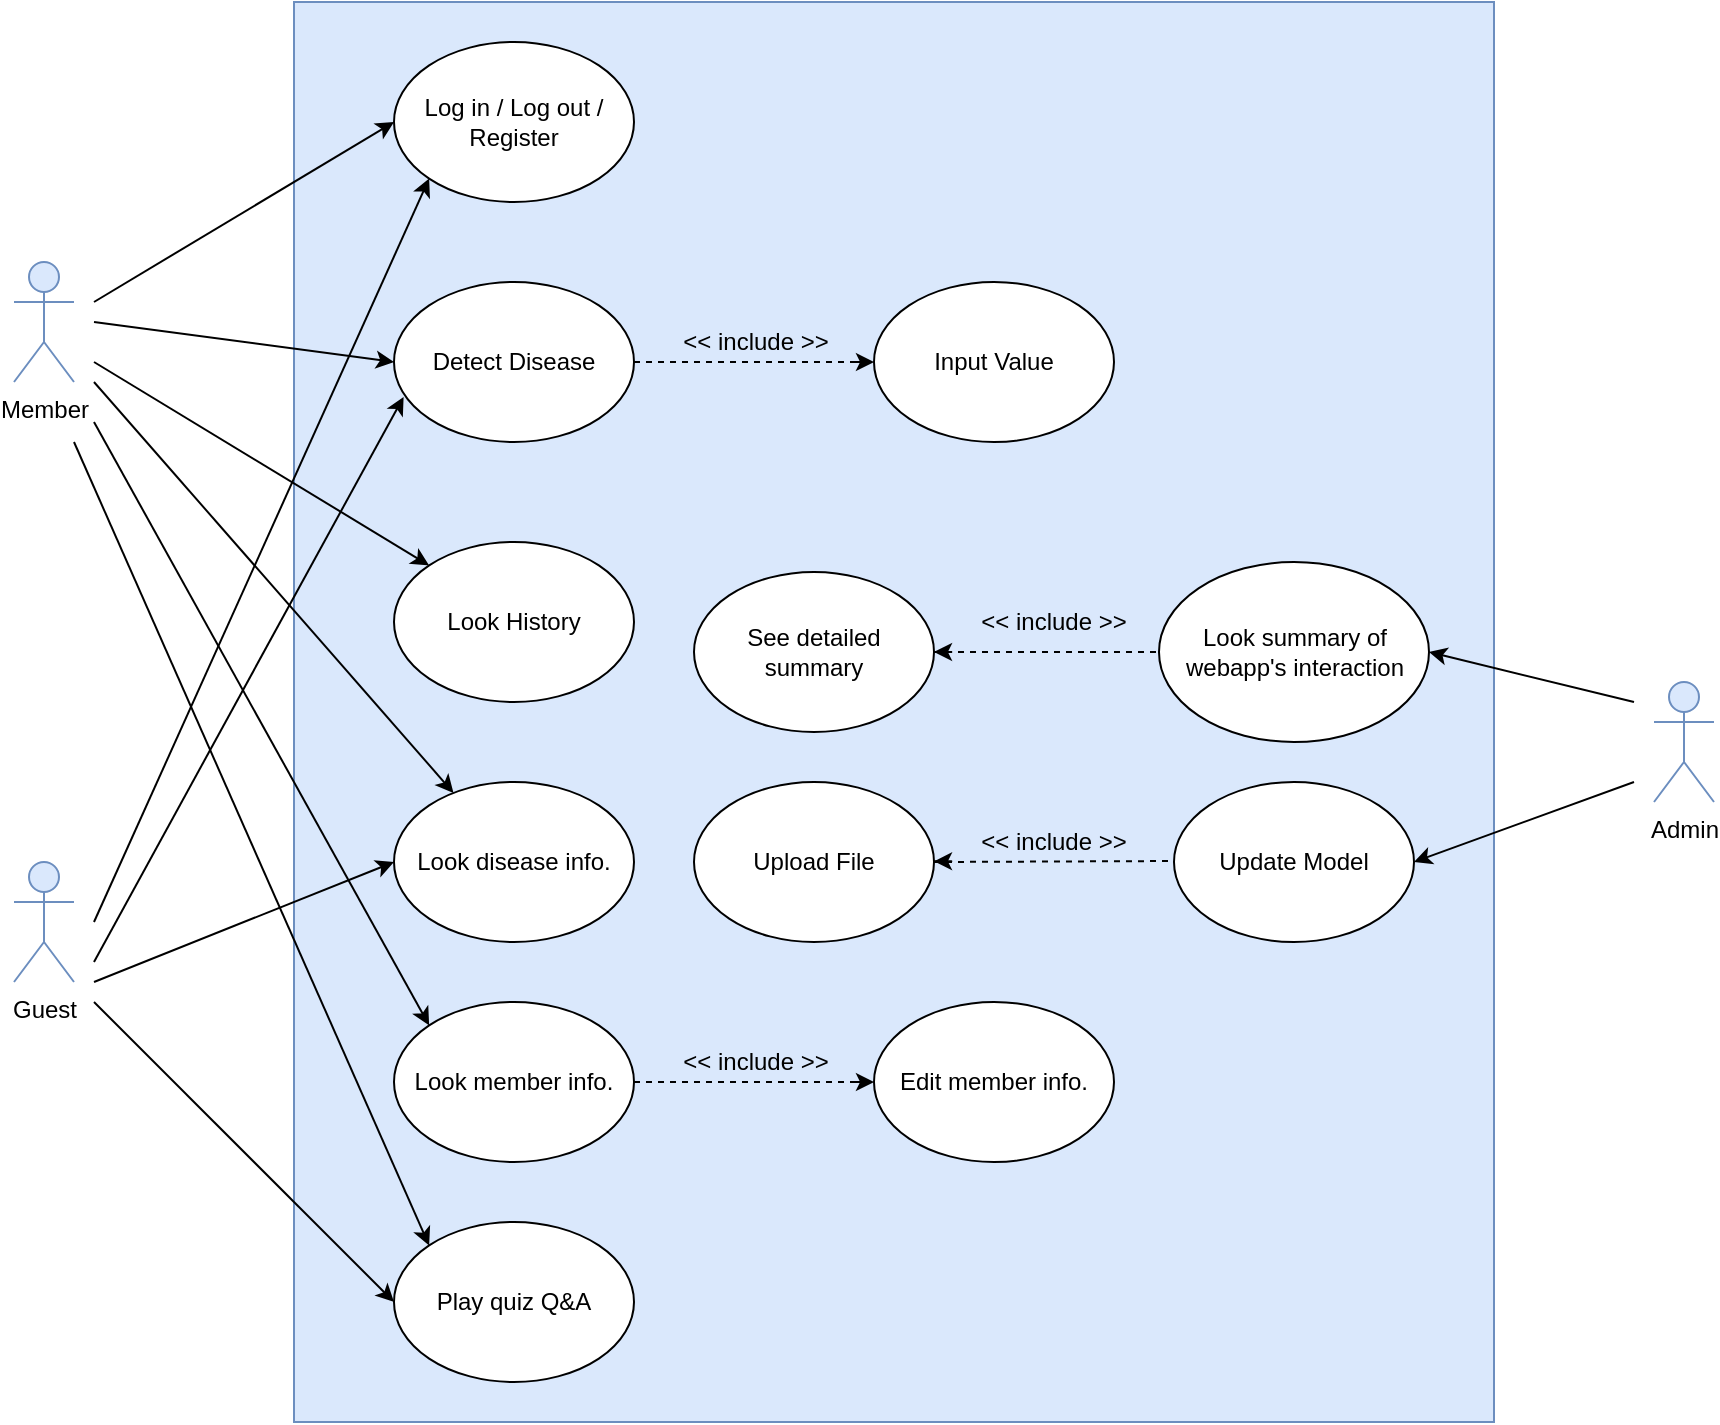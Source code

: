 <mxfile version="14.4.8" type="device"><diagram id="tSlyWHk9dFkd9M5hkpeC" name="Page-1"><mxGraphModel dx="1796" dy="1022" grid="1" gridSize="10" guides="1" tooltips="1" connect="1" arrows="1" fold="1" page="1" pageScale="1" pageWidth="850" pageHeight="1100" math="0" shadow="0"><root><mxCell id="0"/><mxCell id="1" parent="0"/><mxCell id="seCTtS2jxLT1A8KKKbuw-1" value="" style="rounded=0;whiteSpace=wrap;html=1;fillColor=#dae8fc;strokeColor=#6c8ebf;" parent="1" vertex="1"><mxGeometry x="230" y="20" width="600" height="710" as="geometry"/></mxCell><mxCell id="JcyoyZqio-qxxvz1tSk7-1" value="Member" style="shape=umlActor;verticalLabelPosition=bottom;verticalAlign=top;html=1;outlineConnect=0;fillColor=#dae8fc;strokeColor=#6c8ebf;" parent="1" vertex="1"><mxGeometry x="90" y="150" width="30" height="60" as="geometry"/></mxCell><mxCell id="JcyoyZqio-qxxvz1tSk7-2" value="Guest&lt;span style=&quot;color: rgba(0 , 0 , 0 , 0) ; font-family: monospace ; font-size: 0px&quot;&gt;%3CmxGraphModel%3E%3Croot%3E%3CmxCell%20id%3D%220%22%2F%3E%3CmxCell%20id%3D%221%22%20parent%3D%220%22%2F%3E%3CmxCell%20id%3D%222%22%20value%3D%22Member%22%20style%3D%22shape%3DumlActor%3BverticalLabelPosition%3Dbottom%3BverticalAlign%3Dtop%3Bhtml%3D1%3BoutlineConnect%3D0%3B%22%20vertex%3D%221%22%20parent%3D%221%22%3E%3CmxGeometry%20x%3D%22110%22%20y%3D%22110%22%20width%3D%2230%22%20height%3D%2260%22%20as%3D%22geometry%22%2F%3E%3C%2FmxCell%3E%3C%2Froot%3E%3C%2FmxGraphModel%3E&lt;/span&gt;" style="shape=umlActor;verticalLabelPosition=bottom;verticalAlign=top;html=1;outlineConnect=0;fillColor=#dae8fc;strokeColor=#6c8ebf;" parent="1" vertex="1"><mxGeometry x="90" y="450" width="30" height="60" as="geometry"/></mxCell><mxCell id="JcyoyZqio-qxxvz1tSk7-5" value="Log in / Log out / Register" style="ellipse;whiteSpace=wrap;html=1;" parent="1" vertex="1"><mxGeometry x="280" y="40" width="120" height="80" as="geometry"/></mxCell><mxCell id="JcyoyZqio-qxxvz1tSk7-8" value="Detect Disease" style="ellipse;whiteSpace=wrap;html=1;" parent="1" vertex="1"><mxGeometry x="280" y="160" width="120" height="80" as="geometry"/></mxCell><mxCell id="JcyoyZqio-qxxvz1tSk7-9" value="Look disease info." style="ellipse;whiteSpace=wrap;html=1;" parent="1" vertex="1"><mxGeometry x="280" y="410" width="120" height="80" as="geometry"/></mxCell><mxCell id="JcyoyZqio-qxxvz1tSk7-10" value="Play quiz Q&amp;amp;A" style="ellipse;whiteSpace=wrap;html=1;" parent="1" vertex="1"><mxGeometry x="280" y="630" width="120" height="80" as="geometry"/></mxCell><mxCell id="JcyoyZqio-qxxvz1tSk7-11" value="Look History" style="ellipse;whiteSpace=wrap;html=1;" parent="1" vertex="1"><mxGeometry x="280" y="290" width="120" height="80" as="geometry"/></mxCell><mxCell id="JcyoyZqio-qxxvz1tSk7-13" value="Look member info." style="ellipse;whiteSpace=wrap;html=1;" parent="1" vertex="1"><mxGeometry x="280" y="520" width="120" height="80" as="geometry"/></mxCell><mxCell id="JcyoyZqio-qxxvz1tSk7-24" value="" style="endArrow=classic;html=1;entryX=0;entryY=0.5;entryDx=0;entryDy=0;" parent="1" target="JcyoyZqio-qxxvz1tSk7-5" edge="1"><mxGeometry width="50" height="50" relative="1" as="geometry"><mxPoint x="130" y="170" as="sourcePoint"/><mxPoint x="180" y="120" as="targetPoint"/></mxGeometry></mxCell><mxCell id="JcyoyZqio-qxxvz1tSk7-26" value="" style="endArrow=classic;html=1;entryX=0;entryY=1;entryDx=0;entryDy=0;" parent="1" target="JcyoyZqio-qxxvz1tSk7-5" edge="1"><mxGeometry width="50" height="50" relative="1" as="geometry"><mxPoint x="130" y="480" as="sourcePoint"/><mxPoint x="170" y="440" as="targetPoint"/></mxGeometry></mxCell><mxCell id="JcyoyZqio-qxxvz1tSk7-27" value="" style="endArrow=classic;html=1;entryX=0.04;entryY=0.718;entryDx=0;entryDy=0;entryPerimeter=0;" parent="1" target="JcyoyZqio-qxxvz1tSk7-8" edge="1"><mxGeometry width="50" height="50" relative="1" as="geometry"><mxPoint x="130" y="500" as="sourcePoint"/><mxPoint x="180" y="460" as="targetPoint"/><Array as="points"/></mxGeometry></mxCell><mxCell id="JcyoyZqio-qxxvz1tSk7-28" value="" style="endArrow=classic;html=1;entryX=0;entryY=0.5;entryDx=0;entryDy=0;" parent="1" target="JcyoyZqio-qxxvz1tSk7-8" edge="1"><mxGeometry width="50" height="50" relative="1" as="geometry"><mxPoint x="130" y="180" as="sourcePoint"/><mxPoint x="180" y="170" as="targetPoint"/></mxGeometry></mxCell><mxCell id="JcyoyZqio-qxxvz1tSk7-29" value="" style="endArrow=classic;html=1;entryX=0;entryY=0;entryDx=0;entryDy=0;" parent="1" target="JcyoyZqio-qxxvz1tSk7-11" edge="1"><mxGeometry width="50" height="50" relative="1" as="geometry"><mxPoint x="130" y="200" as="sourcePoint"/><mxPoint x="170" y="240" as="targetPoint"/></mxGeometry></mxCell><mxCell id="JcyoyZqio-qxxvz1tSk7-30" value="" style="endArrow=classic;html=1;" parent="1" target="JcyoyZqio-qxxvz1tSk7-9" edge="1"><mxGeometry width="50" height="50" relative="1" as="geometry"><mxPoint x="130" y="210" as="sourcePoint"/><mxPoint x="170" y="240" as="targetPoint"/></mxGeometry></mxCell><mxCell id="JcyoyZqio-qxxvz1tSk7-31" value="" style="endArrow=classic;html=1;entryX=0;entryY=0;entryDx=0;entryDy=0;" parent="1" target="JcyoyZqio-qxxvz1tSk7-13" edge="1"><mxGeometry width="50" height="50" relative="1" as="geometry"><mxPoint x="130" y="230" as="sourcePoint"/><mxPoint x="140" y="240" as="targetPoint"/></mxGeometry></mxCell><mxCell id="JcyoyZqio-qxxvz1tSk7-32" value="" style="endArrow=classic;html=1;entryX=0;entryY=0;entryDx=0;entryDy=0;" parent="1" target="JcyoyZqio-qxxvz1tSk7-10" edge="1"><mxGeometry width="50" height="50" relative="1" as="geometry"><mxPoint x="120" y="240" as="sourcePoint"/><mxPoint x="290" y="660" as="targetPoint"/></mxGeometry></mxCell><mxCell id="zX33Gl_EBqmHZPUfdy6k-1" value="" style="endArrow=classic;html=1;entryX=0;entryY=0.5;entryDx=0;entryDy=0;" parent="1" target="JcyoyZqio-qxxvz1tSk7-9" edge="1"><mxGeometry width="50" height="50" relative="1" as="geometry"><mxPoint x="130" y="510" as="sourcePoint"/><mxPoint x="180" y="475" as="targetPoint"/></mxGeometry></mxCell><mxCell id="0FT4nPq7hbzs1-B3zP39-1" value="Edit member info." style="ellipse;whiteSpace=wrap;html=1;" parent="1" vertex="1"><mxGeometry x="520" y="520" width="120" height="80" as="geometry"/></mxCell><mxCell id="0FT4nPq7hbzs1-B3zP39-2" value="" style="endArrow=none;dashed=1;html=1;" parent="1" target="0FT4nPq7hbzs1-B3zP39-1" edge="1"><mxGeometry width="50" height="50" relative="1" as="geometry"><mxPoint x="400" y="560" as="sourcePoint"/><mxPoint x="450" y="510" as="targetPoint"/></mxGeometry></mxCell><mxCell id="0FT4nPq7hbzs1-B3zP39-3" value="" style="endArrow=classic;html=1;entryX=0;entryY=0.5;entryDx=0;entryDy=0;" parent="1" target="0FT4nPq7hbzs1-B3zP39-1" edge="1"><mxGeometry width="50" height="50" relative="1" as="geometry"><mxPoint x="510" y="560" as="sourcePoint"/><mxPoint x="520" y="600" as="targetPoint"/></mxGeometry></mxCell><mxCell id="0FT4nPq7hbzs1-B3zP39-4" value="&amp;lt;&amp;lt; include &amp;gt;&amp;gt;" style="text;html=1;strokeColor=none;fillColor=none;align=center;verticalAlign=middle;whiteSpace=wrap;rounded=0;" parent="1" vertex="1"><mxGeometry x="421" y="540" width="80" height="20" as="geometry"/></mxCell><mxCell id="0FT4nPq7hbzs1-B3zP39-5" value="Input Value" style="ellipse;whiteSpace=wrap;html=1;" parent="1" vertex="1"><mxGeometry x="520" y="160" width="120" height="80" as="geometry"/></mxCell><mxCell id="0FT4nPq7hbzs1-B3zP39-6" value="" style="endArrow=none;dashed=1;html=1;entryX=0;entryY=0.5;entryDx=0;entryDy=0;exitX=1;exitY=0.5;exitDx=0;exitDy=0;" parent="1" source="JcyoyZqio-qxxvz1tSk7-8" target="0FT4nPq7hbzs1-B3zP39-5" edge="1"><mxGeometry width="50" height="50" relative="1" as="geometry"><mxPoint x="320" y="340" as="sourcePoint"/><mxPoint x="370" y="290" as="targetPoint"/></mxGeometry></mxCell><mxCell id="0FT4nPq7hbzs1-B3zP39-7" value="" style="endArrow=classic;html=1;entryX=0;entryY=0.5;entryDx=0;entryDy=0;" parent="1" target="0FT4nPq7hbzs1-B3zP39-5" edge="1"><mxGeometry width="50" height="50" relative="1" as="geometry"><mxPoint x="510" y="200" as="sourcePoint"/><mxPoint x="520" y="210" as="targetPoint"/></mxGeometry></mxCell><mxCell id="0FT4nPq7hbzs1-B3zP39-8" value="&amp;lt;&amp;lt; include &amp;gt;&amp;gt;" style="text;html=1;strokeColor=none;fillColor=none;align=center;verticalAlign=middle;whiteSpace=wrap;rounded=0;" parent="1" vertex="1"><mxGeometry x="421" y="180" width="80" height="20" as="geometry"/></mxCell><mxCell id="0FT4nPq7hbzs1-B3zP39-9" value="" style="endArrow=classic;html=1;entryX=0;entryY=0.5;entryDx=0;entryDy=0;" parent="1" target="JcyoyZqio-qxxvz1tSk7-10" edge="1"><mxGeometry width="50" height="50" relative="1" as="geometry"><mxPoint x="130" y="520" as="sourcePoint"/><mxPoint x="190" y="600" as="targetPoint"/></mxGeometry></mxCell><mxCell id="HUlBoayStcKdGo24mIQf-1" value="Admin" style="shape=umlActor;verticalLabelPosition=bottom;verticalAlign=top;html=1;outlineConnect=0;fillColor=#dae8fc;strokeColor=#6c8ebf;" parent="1" vertex="1"><mxGeometry x="910" y="360" width="30" height="60" as="geometry"/></mxCell><mxCell id="HUlBoayStcKdGo24mIQf-4" value="Look summary of webapp's interaction" style="ellipse;whiteSpace=wrap;html=1;" parent="1" vertex="1"><mxGeometry x="662.5" y="300" width="135" height="90" as="geometry"/></mxCell><mxCell id="HUlBoayStcKdGo24mIQf-5" value="Update Model" style="ellipse;whiteSpace=wrap;html=1;" parent="1" vertex="1"><mxGeometry x="670" y="410" width="120" height="80" as="geometry"/></mxCell><mxCell id="HUlBoayStcKdGo24mIQf-6" value="" style="endArrow=classic;html=1;entryX=1;entryY=0.5;entryDx=0;entryDy=0;" parent="1" target="HUlBoayStcKdGo24mIQf-4" edge="1"><mxGeometry width="50" height="50" relative="1" as="geometry"><mxPoint x="900" y="370" as="sourcePoint"/><mxPoint x="940" y="360" as="targetPoint"/></mxGeometry></mxCell><mxCell id="HUlBoayStcKdGo24mIQf-7" value="" style="endArrow=classic;html=1;entryX=1;entryY=0.5;entryDx=0;entryDy=0;" parent="1" target="HUlBoayStcKdGo24mIQf-5" edge="1"><mxGeometry width="50" height="50" relative="1" as="geometry"><mxPoint x="900" y="410" as="sourcePoint"/><mxPoint x="870" y="450" as="targetPoint"/></mxGeometry></mxCell><mxCell id="HUlBoayStcKdGo24mIQf-10" value="Upload File" style="ellipse;whiteSpace=wrap;html=1;" parent="1" vertex="1"><mxGeometry x="430" y="410" width="120" height="80" as="geometry"/></mxCell><mxCell id="HUlBoayStcKdGo24mIQf-11" value="See detailed summary" style="ellipse;whiteSpace=wrap;html=1;" parent="1" vertex="1"><mxGeometry x="430" y="305" width="120" height="80" as="geometry"/></mxCell><mxCell id="HUlBoayStcKdGo24mIQf-12" value="" style="endArrow=none;dashed=1;html=1;exitX=1;exitY=0.5;exitDx=0;exitDy=0;entryX=0;entryY=0.5;entryDx=0;entryDy=0;" parent="1" source="HUlBoayStcKdGo24mIQf-11" target="HUlBoayStcKdGo24mIQf-4" edge="1"><mxGeometry width="50" height="50" relative="1" as="geometry"><mxPoint x="550" y="334.58" as="sourcePoint"/><mxPoint x="610" y="335" as="targetPoint"/></mxGeometry></mxCell><mxCell id="HUlBoayStcKdGo24mIQf-14" value="" style="endArrow=none;dashed=1;html=1;exitX=1;exitY=0.5;exitDx=0;exitDy=0;entryX=0;entryY=0.5;entryDx=0;entryDy=0;" parent="1" source="HUlBoayStcKdGo24mIQf-10" edge="1"><mxGeometry width="50" height="50" relative="1" as="geometry"><mxPoint x="557.5" y="449.5" as="sourcePoint"/><mxPoint x="670" y="449.5" as="targetPoint"/></mxGeometry></mxCell><mxCell id="HUlBoayStcKdGo24mIQf-15" value="" style="endArrow=classic;html=1;entryX=1;entryY=0.5;entryDx=0;entryDy=0;exitX=1;exitY=0.5;exitDx=0;exitDy=0;" parent="1" source="HUlBoayStcKdGo24mIQf-11" target="HUlBoayStcKdGo24mIQf-11" edge="1"><mxGeometry width="50" height="50" relative="1" as="geometry"><mxPoint x="520" y="210" as="sourcePoint"/><mxPoint x="530.0" y="210" as="targetPoint"/><Array as="points"><mxPoint x="560" y="345"/></Array></mxGeometry></mxCell><mxCell id="HUlBoayStcKdGo24mIQf-16" value="" style="endArrow=classic;html=1;entryX=1;entryY=0.5;entryDx=0;entryDy=0;exitX=1;exitY=0.5;exitDx=0;exitDy=0;" parent="1" edge="1"><mxGeometry width="50" height="50" relative="1" as="geometry"><mxPoint x="550" y="449.67" as="sourcePoint"/><mxPoint x="550" y="449.67" as="targetPoint"/><Array as="points"><mxPoint x="560" y="449.67"/></Array></mxGeometry></mxCell><mxCell id="HUlBoayStcKdGo24mIQf-17" value="&amp;lt;&amp;lt; include &amp;gt;&amp;gt;" style="text;html=1;strokeColor=none;fillColor=none;align=center;verticalAlign=middle;whiteSpace=wrap;rounded=0;" parent="1" vertex="1"><mxGeometry x="570" y="320" width="80" height="20" as="geometry"/></mxCell><mxCell id="HUlBoayStcKdGo24mIQf-18" value="&amp;lt;&amp;lt; include &amp;gt;&amp;gt;" style="text;html=1;strokeColor=none;fillColor=none;align=center;verticalAlign=middle;whiteSpace=wrap;rounded=0;" parent="1" vertex="1"><mxGeometry x="570" y="430" width="80" height="20" as="geometry"/></mxCell></root></mxGraphModel></diagram></mxfile>